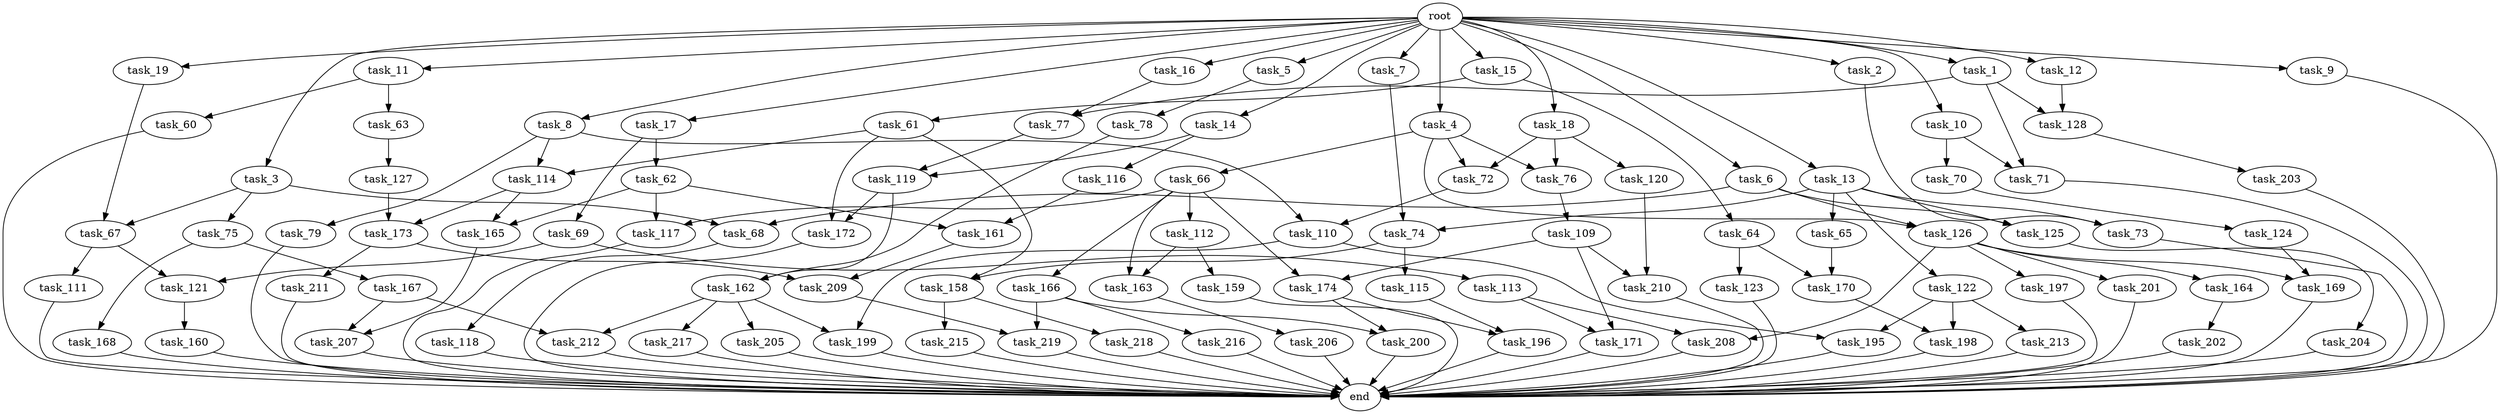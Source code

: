 digraph G {
  task_207 [size="730144440.320000"];
  task_16 [size="1.024000"];
  task_219 [size="386547056.640000"];
  task_212 [size="343597383.680000"];
  task_168 [size="34359738.368000"];
  task_115 [size="858993459.200000"];
  task_158 [size="1554778161.152000"];
  task_19 [size="1.024000"];
  task_12 [size="1.024000"];
  task_172 [size="1245540515.840000"];
  task_119 [size="68719476.736000"];
  task_111 [size="420906795.008000"];
  task_110 [size="730144440.320000"];
  task_113 [size="695784701.952000"];
  task_68 [size="1116691496.960000"];
  task_166 [size="214748364.800000"];
  task_162 [size="1099511627.776000"];
  task_62 [size="309237645.312000"];
  task_14 [size="1.024000"];
  task_8 [size="1.024000"];
  task_1 [size="1.024000"];
  task_2 [size="1.024000"];
  task_218 [size="549755813.888000"];
  task_123 [size="77309411.328000"];
  task_6 [size="1.024000"];
  task_79 [size="309237645.312000"];
  task_72 [size="1391569403.904000"];
  task_200 [size="618475290.624000"];
  task_63 [size="858993459.200000"];
  task_217 [size="34359738.368000"];
  root [size="0.000000"];
  task_202 [size="420906795.008000"];
  task_216 [size="309237645.312000"];
  task_127 [size="214748364.800000"];
  task_117 [size="1073741824.000000"];
  task_7 [size="1.024000"];
  task_74 [size="171798691.840000"];
  task_118 [size="77309411.328000"];
  task_18 [size="1.024000"];
  task_198 [size="111669149.696000"];
  task_215 [size="549755813.888000"];
  task_203 [size="309237645.312000"];
  task_77 [size="558345748.480000"];
  task_210 [size="910533066.752000"];
  task_195 [size="627065225.216000"];
  task_209 [size="1073741824.000000"];
  task_174 [size="429496729.600000"];
  task_11 [size="1.024000"];
  task_66 [size="695784701.952000"];
  task_4 [size="1.024000"];
  task_125 [size="730144440.320000"];
  task_173 [size="558345748.480000"];
  task_159 [size="420906795.008000"];
  task_112 [size="214748364.800000"];
  task_199 [size="584115552.256000"];
  task_65 [size="34359738.368000"];
  task_73 [size="111669149.696000"];
  task_76 [size="1391569403.904000"];
  task_167 [size="34359738.368000"];
  task_61 [size="549755813.888000"];
  task_208 [size="558345748.480000"];
  task_10 [size="1.024000"];
  task_196 [size="523986010.112000"];
  task_213 [size="77309411.328000"];
  task_13 [size="1.024000"];
  task_163 [size="635655159.808000"];
  task_122 [size="34359738.368000"];
  task_69 [size="309237645.312000"];
  task_75 [size="420906795.008000"];
  task_64 [size="549755813.888000"];
  task_121 [size="1116691496.960000"];
  task_15 [size="1.024000"];
  task_169 [size="970662608.896000"];
  end [size="0.000000"];
  task_164 [size="420906795.008000"];
  task_211 [size="858993459.200000"];
  task_114 [size="1005022347.264000"];
  task_70 [size="695784701.952000"];
  task_160 [size="549755813.888000"];
  task_78 [size="214748364.800000"];
  task_3 [size="1.024000"];
  task_170 [size="214748364.800000"];
  task_71 [size="1116691496.960000"];
  task_197 [size="420906795.008000"];
  task_201 [size="420906795.008000"];
  task_109 [size="77309411.328000"];
  task_60 [size="858993459.200000"];
  task_126 [size="1391569403.904000"];
  task_9 [size="1.024000"];
  task_120 [size="695784701.952000"];
  task_5 [size="1.024000"];
  task_67 [size="558345748.480000"];
  task_161 [size="1279900254.208000"];
  task_17 [size="1.024000"];
  task_204 [size="309237645.312000"];
  task_165 [size="1279900254.208000"];
  task_205 [size="34359738.368000"];
  task_116 [size="34359738.368000"];
  task_124 [size="309237645.312000"];
  task_171 [size="352187318.272000"];
  task_128 [size="498216206.336000"];
  task_206 [size="214748364.800000"];

  task_207 -> end [size="1.000000"];
  task_16 -> task_77 [size="134217728.000000"];
  task_219 -> end [size="1.000000"];
  task_212 -> end [size="1.000000"];
  task_168 -> end [size="1.000000"];
  task_115 -> task_196 [size="209715200.000000"];
  task_158 -> task_215 [size="536870912.000000"];
  task_158 -> task_218 [size="536870912.000000"];
  task_19 -> task_67 [size="134217728.000000"];
  task_12 -> task_128 [size="75497472.000000"];
  task_172 -> end [size="1.000000"];
  task_119 -> task_162 [size="536870912.000000"];
  task_119 -> task_172 [size="536870912.000000"];
  task_111 -> end [size="1.000000"];
  task_110 -> task_195 [size="536870912.000000"];
  task_110 -> task_199 [size="536870912.000000"];
  task_113 -> task_208 [size="134217728.000000"];
  task_113 -> task_171 [size="134217728.000000"];
  task_68 -> task_118 [size="75497472.000000"];
  task_166 -> task_216 [size="301989888.000000"];
  task_166 -> task_219 [size="301989888.000000"];
  task_166 -> task_200 [size="301989888.000000"];
  task_162 -> task_205 [size="33554432.000000"];
  task_162 -> task_212 [size="33554432.000000"];
  task_162 -> task_217 [size="33554432.000000"];
  task_162 -> task_199 [size="33554432.000000"];
  task_62 -> task_161 [size="838860800.000000"];
  task_62 -> task_165 [size="838860800.000000"];
  task_62 -> task_117 [size="838860800.000000"];
  task_14 -> task_119 [size="33554432.000000"];
  task_14 -> task_116 [size="33554432.000000"];
  task_8 -> task_114 [size="301989888.000000"];
  task_8 -> task_79 [size="301989888.000000"];
  task_8 -> task_110 [size="301989888.000000"];
  task_1 -> task_71 [size="411041792.000000"];
  task_1 -> task_128 [size="411041792.000000"];
  task_1 -> task_77 [size="411041792.000000"];
  task_2 -> task_73 [size="75497472.000000"];
  task_218 -> end [size="1.000000"];
  task_123 -> end [size="1.000000"];
  task_6 -> task_68 [size="679477248.000000"];
  task_6 -> task_126 [size="679477248.000000"];
  task_6 -> task_125 [size="679477248.000000"];
  task_79 -> end [size="1.000000"];
  task_72 -> task_110 [size="411041792.000000"];
  task_200 -> end [size="1.000000"];
  task_63 -> task_127 [size="209715200.000000"];
  task_217 -> end [size="1.000000"];
  root -> task_2 [size="1.000000"];
  root -> task_7 [size="1.000000"];
  root -> task_5 [size="1.000000"];
  root -> task_11 [size="1.000000"];
  root -> task_10 [size="1.000000"];
  root -> task_16 [size="1.000000"];
  root -> task_4 [size="1.000000"];
  root -> task_17 [size="1.000000"];
  root -> task_3 [size="1.000000"];
  root -> task_13 [size="1.000000"];
  root -> task_18 [size="1.000000"];
  root -> task_9 [size="1.000000"];
  root -> task_19 [size="1.000000"];
  root -> task_6 [size="1.000000"];
  root -> task_14 [size="1.000000"];
  root -> task_8 [size="1.000000"];
  root -> task_12 [size="1.000000"];
  root -> task_15 [size="1.000000"];
  root -> task_1 [size="1.000000"];
  task_202 -> end [size="1.000000"];
  task_216 -> end [size="1.000000"];
  task_127 -> task_173 [size="134217728.000000"];
  task_117 -> end [size="1.000000"];
  task_7 -> task_74 [size="134217728.000000"];
  task_74 -> task_115 [size="838860800.000000"];
  task_74 -> task_158 [size="838860800.000000"];
  task_118 -> end [size="1.000000"];
  task_18 -> task_120 [size="679477248.000000"];
  task_18 -> task_76 [size="679477248.000000"];
  task_18 -> task_72 [size="679477248.000000"];
  task_198 -> end [size="1.000000"];
  task_215 -> end [size="1.000000"];
  task_203 -> end [size="1.000000"];
  task_77 -> task_119 [size="33554432.000000"];
  task_210 -> end [size="1.000000"];
  task_195 -> end [size="1.000000"];
  task_209 -> task_219 [size="75497472.000000"];
  task_174 -> task_200 [size="301989888.000000"];
  task_174 -> task_196 [size="301989888.000000"];
  task_11 -> task_60 [size="838860800.000000"];
  task_11 -> task_63 [size="838860800.000000"];
  task_66 -> task_166 [size="209715200.000000"];
  task_66 -> task_163 [size="209715200.000000"];
  task_66 -> task_174 [size="209715200.000000"];
  task_66 -> task_112 [size="209715200.000000"];
  task_66 -> task_117 [size="209715200.000000"];
  task_4 -> task_66 [size="679477248.000000"];
  task_4 -> task_76 [size="679477248.000000"];
  task_4 -> task_126 [size="679477248.000000"];
  task_4 -> task_72 [size="679477248.000000"];
  task_125 -> task_204 [size="301989888.000000"];
  task_173 -> task_209 [size="838860800.000000"];
  task_173 -> task_211 [size="838860800.000000"];
  task_159 -> end [size="1.000000"];
  task_112 -> task_159 [size="411041792.000000"];
  task_112 -> task_163 [size="411041792.000000"];
  task_199 -> end [size="1.000000"];
  task_65 -> task_170 [size="134217728.000000"];
  task_73 -> end [size="1.000000"];
  task_76 -> task_109 [size="75497472.000000"];
  task_167 -> task_212 [size="301989888.000000"];
  task_167 -> task_207 [size="301989888.000000"];
  task_61 -> task_114 [size="679477248.000000"];
  task_61 -> task_158 [size="679477248.000000"];
  task_61 -> task_172 [size="679477248.000000"];
  task_208 -> end [size="1.000000"];
  task_10 -> task_70 [size="679477248.000000"];
  task_10 -> task_71 [size="679477248.000000"];
  task_196 -> end [size="1.000000"];
  task_213 -> end [size="1.000000"];
  task_13 -> task_74 [size="33554432.000000"];
  task_13 -> task_73 [size="33554432.000000"];
  task_13 -> task_65 [size="33554432.000000"];
  task_13 -> task_122 [size="33554432.000000"];
  task_13 -> task_125 [size="33554432.000000"];
  task_163 -> task_206 [size="209715200.000000"];
  task_122 -> task_195 [size="75497472.000000"];
  task_122 -> task_198 [size="75497472.000000"];
  task_122 -> task_213 [size="75497472.000000"];
  task_69 -> task_113 [size="679477248.000000"];
  task_69 -> task_121 [size="679477248.000000"];
  task_75 -> task_168 [size="33554432.000000"];
  task_75 -> task_167 [size="33554432.000000"];
  task_64 -> task_123 [size="75497472.000000"];
  task_64 -> task_170 [size="75497472.000000"];
  task_121 -> task_160 [size="536870912.000000"];
  task_15 -> task_61 [size="536870912.000000"];
  task_15 -> task_64 [size="536870912.000000"];
  task_169 -> end [size="1.000000"];
  task_164 -> task_202 [size="411041792.000000"];
  task_211 -> end [size="1.000000"];
  task_114 -> task_173 [size="411041792.000000"];
  task_114 -> task_165 [size="411041792.000000"];
  task_70 -> task_124 [size="301989888.000000"];
  task_160 -> end [size="1.000000"];
  task_78 -> task_162 [size="536870912.000000"];
  task_3 -> task_68 [size="411041792.000000"];
  task_3 -> task_75 [size="411041792.000000"];
  task_3 -> task_67 [size="411041792.000000"];
  task_170 -> task_198 [size="33554432.000000"];
  task_71 -> end [size="1.000000"];
  task_197 -> end [size="1.000000"];
  task_201 -> end [size="1.000000"];
  task_109 -> task_174 [size="209715200.000000"];
  task_109 -> task_210 [size="209715200.000000"];
  task_109 -> task_171 [size="209715200.000000"];
  task_60 -> end [size="1.000000"];
  task_126 -> task_164 [size="411041792.000000"];
  task_126 -> task_197 [size="411041792.000000"];
  task_126 -> task_208 [size="411041792.000000"];
  task_126 -> task_201 [size="411041792.000000"];
  task_126 -> task_169 [size="411041792.000000"];
  task_9 -> end [size="1.000000"];
  task_120 -> task_210 [size="679477248.000000"];
  task_5 -> task_78 [size="209715200.000000"];
  task_67 -> task_111 [size="411041792.000000"];
  task_67 -> task_121 [size="411041792.000000"];
  task_161 -> task_209 [size="209715200.000000"];
  task_17 -> task_62 [size="301989888.000000"];
  task_17 -> task_69 [size="301989888.000000"];
  task_204 -> end [size="1.000000"];
  task_165 -> task_207 [size="411041792.000000"];
  task_205 -> end [size="1.000000"];
  task_116 -> task_161 [size="411041792.000000"];
  task_124 -> task_169 [size="536870912.000000"];
  task_171 -> end [size="1.000000"];
  task_128 -> task_203 [size="301989888.000000"];
  task_206 -> end [size="1.000000"];
}

